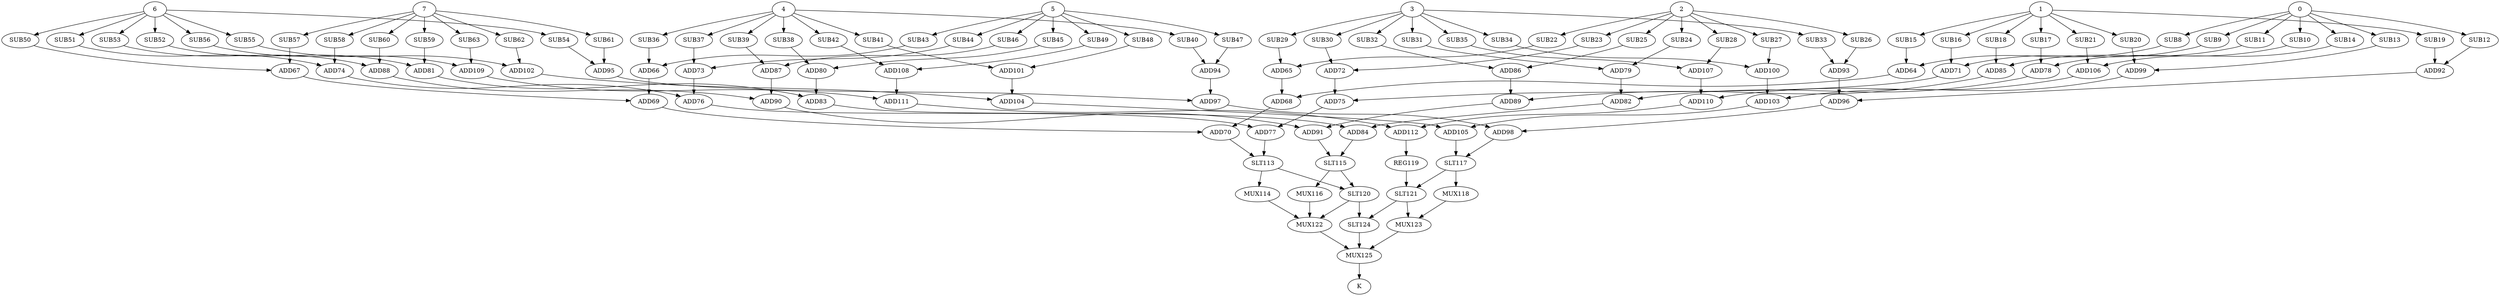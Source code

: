 strict digraph  {
0;
8 [label=SUB8];
9 [label=SUB9];
10 [label=SUB10];
11 [label=SUB11];
12 [label=SUB12];
13 [label=SUB13];
14 [label=SUB14];
1;
15 [label=SUB15];
16 [label=SUB16];
17 [label=SUB17];
18 [label=SUB18];
19 [label=SUB19];
20 [label=SUB20];
21 [label=SUB21];
2;
22 [label=SUB22];
23 [label=SUB23];
24 [label=SUB24];
25 [label=SUB25];
26 [label=SUB26];
27 [label=SUB27];
28 [label=SUB28];
3;
29 [label=SUB29];
30 [label=SUB30];
31 [label=SUB31];
32 [label=SUB32];
33 [label=SUB33];
34 [label=SUB34];
35 [label=SUB35];
4;
36 [label=SUB36];
37 [label=SUB37];
38 [label=SUB38];
39 [label=SUB39];
40 [label=SUB40];
41 [label=SUB41];
42 [label=SUB42];
5;
43 [label=SUB43];
44 [label=SUB44];
45 [label=SUB45];
46 [label=SUB46];
47 [label=SUB47];
48 [label=SUB48];
49 [label=SUB49];
6;
50 [label=SUB50];
51 [label=SUB51];
52 [label=SUB52];
53 [label=SUB53];
54 [label=SUB54];
55 [label=SUB55];
56 [label=SUB56];
7;
57 [label=SUB57];
58 [label=SUB58];
59 [label=SUB59];
60 [label=SUB60];
61 [label=SUB61];
62 [label=SUB62];
63 [label=SUB63];
64 [label=ADD64];
65 [label=ADD65];
66 [label=ADD66];
67 [label=ADD67];
68 [label=ADD68];
69 [label=ADD69];
70 [label=ADD70];
71 [label=ADD71];
72 [label=ADD72];
73 [label=ADD73];
74 [label=ADD74];
75 [label=ADD75];
76 [label=ADD76];
77 [label=ADD77];
78 [label=ADD78];
79 [label=ADD79];
80 [label=ADD80];
81 [label=ADD81];
82 [label=ADD82];
83 [label=ADD83];
84 [label=ADD84];
85 [label=ADD85];
86 [label=ADD86];
87 [label=ADD87];
88 [label=ADD88];
89 [label=ADD89];
90 [label=ADD90];
91 [label=ADD91];
92 [label=ADD92];
93 [label=ADD93];
94 [label=ADD94];
95 [label=ADD95];
96 [label=ADD96];
97 [label=ADD97];
98 [label=ADD98];
99 [label=ADD99];
100 [label=ADD100];
101 [label=ADD101];
102 [label=ADD102];
103 [label=ADD103];
104 [label=ADD104];
105 [label=ADD105];
106 [label=ADD106];
107 [label=ADD107];
108 [label=ADD108];
109 [label=ADD109];
110 [label=ADD110];
111 [label=ADD111];
112 [label=ADD112];
113 [label=SLT113];
114 [label=MUX114];
115 [label=SLT115];
116 [label=MUX116];
117 [label=SLT117];
118 [label=MUX118];
119 [label=REG119];
120 [label=SLT120];
121 [label=SLT121];
122 [label=MUX122];
123 [label=MUX123];
124 [label=SLT124];
125 [label=MUX125];
126 [label=K];
0 -> 8;
0 -> 9;
0 -> 10;
0 -> 11;
0 -> 12;
0 -> 13;
0 -> 14;
8 -> 64;
9 -> 71;
10 -> 78;
11 -> 85;
12 -> 92;
13 -> 99;
14 -> 106;
1 -> 15;
1 -> 16;
1 -> 17;
1 -> 18;
1 -> 19;
1 -> 20;
1 -> 21;
15 -> 64;
16 -> 71;
17 -> 78;
18 -> 85;
19 -> 92;
20 -> 99;
21 -> 106;
2 -> 22;
2 -> 23;
2 -> 24;
2 -> 25;
2 -> 26;
2 -> 27;
2 -> 28;
22 -> 65;
23 -> 72;
24 -> 79;
25 -> 86;
26 -> 93;
27 -> 100;
28 -> 107;
3 -> 29;
3 -> 30;
3 -> 31;
3 -> 32;
3 -> 33;
3 -> 34;
3 -> 35;
29 -> 65;
30 -> 72;
31 -> 79;
32 -> 86;
33 -> 93;
34 -> 100;
35 -> 107;
4 -> 36;
4 -> 37;
4 -> 38;
4 -> 39;
4 -> 40;
4 -> 41;
4 -> 42;
36 -> 66;
37 -> 73;
38 -> 80;
39 -> 87;
40 -> 94;
41 -> 101;
42 -> 108;
5 -> 43;
5 -> 44;
5 -> 45;
5 -> 46;
5 -> 47;
5 -> 48;
5 -> 49;
43 -> 66;
44 -> 73;
45 -> 80;
46 -> 87;
47 -> 94;
48 -> 101;
49 -> 108;
6 -> 50;
6 -> 51;
6 -> 52;
6 -> 53;
6 -> 54;
6 -> 55;
6 -> 56;
50 -> 67;
51 -> 74;
52 -> 81;
53 -> 88;
54 -> 95;
55 -> 102;
56 -> 109;
7 -> 57;
7 -> 58;
7 -> 59;
7 -> 60;
7 -> 61;
7 -> 62;
7 -> 63;
57 -> 67;
58 -> 74;
59 -> 81;
60 -> 88;
61 -> 95;
62 -> 102;
63 -> 109;
64 -> 68;
65 -> 68;
66 -> 69;
67 -> 69;
68 -> 70;
69 -> 70;
70 -> 113;
71 -> 75;
72 -> 75;
73 -> 76;
74 -> 76;
75 -> 77;
76 -> 77;
77 -> 113;
78 -> 82;
79 -> 82;
80 -> 83;
81 -> 83;
82 -> 84;
83 -> 84;
84 -> 115;
85 -> 89;
86 -> 89;
87 -> 90;
88 -> 90;
89 -> 91;
90 -> 91;
91 -> 115;
92 -> 96;
93 -> 96;
94 -> 97;
95 -> 97;
96 -> 98;
97 -> 98;
98 -> 117;
99 -> 103;
100 -> 103;
101 -> 104;
102 -> 104;
103 -> 105;
104 -> 105;
105 -> 117;
106 -> 110;
107 -> 110;
108 -> 111;
109 -> 111;
110 -> 112;
111 -> 112;
112 -> 119;
113 -> 114;
113 -> 120;
114 -> 122;
115 -> 116;
115 -> 120;
116 -> 122;
117 -> 118;
117 -> 121;
118 -> 123;
119 -> 121;
120 -> 122;
120 -> 124;
121 -> 123;
121 -> 124;
122 -> 125;
123 -> 125;
124 -> 125;
125 -> 126;
}
